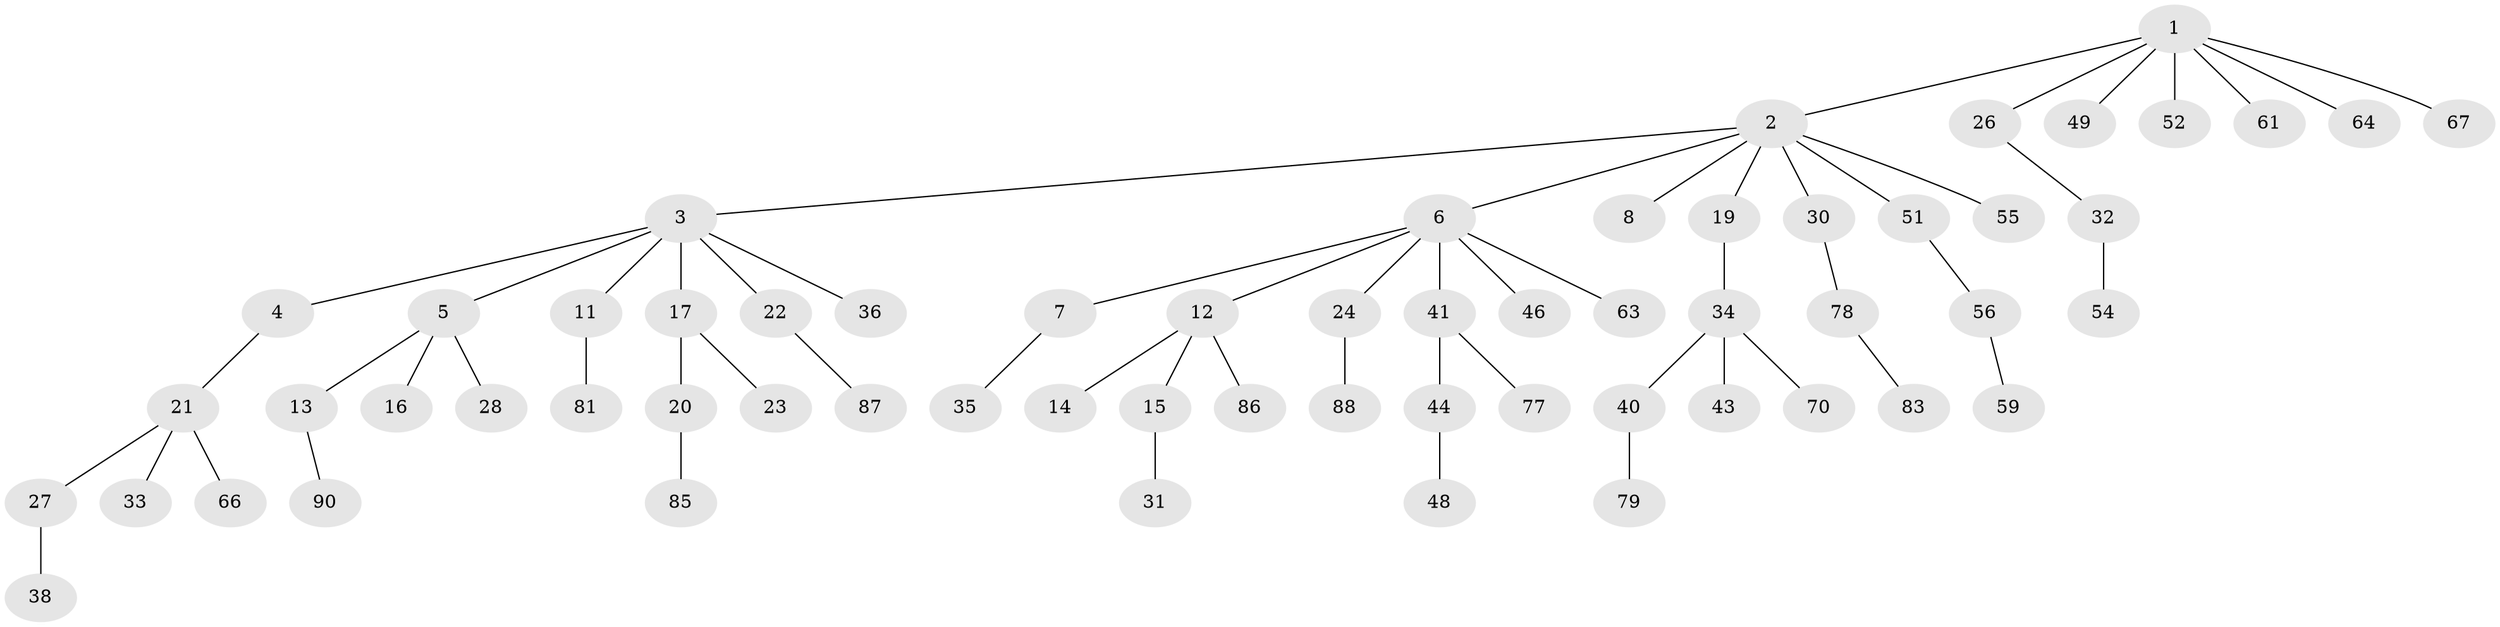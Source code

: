 // Generated by graph-tools (version 1.1) at 2025/52/02/27/25 19:52:12]
// undirected, 61 vertices, 60 edges
graph export_dot {
graph [start="1"]
  node [color=gray90,style=filled];
  1 [super="+45"];
  2 [super="+10"];
  3 [super="+42"];
  4;
  5;
  6 [super="+9"];
  7 [super="+18"];
  8 [super="+37"];
  11;
  12 [super="+29"];
  13 [super="+84"];
  14;
  15 [super="+65"];
  16 [super="+39"];
  17 [super="+76"];
  19;
  20 [super="+47"];
  21 [super="+25"];
  22 [super="+73"];
  23;
  24 [super="+62"];
  26 [super="+75"];
  27;
  28 [super="+68"];
  30;
  31 [super="+82"];
  32 [super="+69"];
  33;
  34 [super="+60"];
  35 [super="+50"];
  36;
  38 [super="+72"];
  40 [super="+53"];
  41 [super="+58"];
  43 [super="+93"];
  44 [super="+89"];
  46;
  48;
  49;
  51 [super="+57"];
  52 [super="+94"];
  54;
  55;
  56;
  59 [super="+74"];
  61 [super="+95"];
  63;
  64 [super="+71"];
  66;
  67;
  70;
  77 [super="+91"];
  78 [super="+92"];
  79 [super="+80"];
  81;
  83;
  85;
  86;
  87;
  88;
  90;
  1 -- 2;
  1 -- 26;
  1 -- 61;
  1 -- 64;
  1 -- 49;
  1 -- 67;
  1 -- 52;
  2 -- 3;
  2 -- 6;
  2 -- 8;
  2 -- 19;
  2 -- 30;
  2 -- 51;
  2 -- 55;
  3 -- 4;
  3 -- 5;
  3 -- 11;
  3 -- 17;
  3 -- 22;
  3 -- 36;
  4 -- 21;
  5 -- 13;
  5 -- 16;
  5 -- 28;
  6 -- 7;
  6 -- 24;
  6 -- 41;
  6 -- 46;
  6 -- 12;
  6 -- 63;
  7 -- 35;
  11 -- 81;
  12 -- 14;
  12 -- 15;
  12 -- 86;
  13 -- 90;
  15 -- 31;
  17 -- 20;
  17 -- 23;
  19 -- 34;
  20 -- 85;
  21 -- 27;
  21 -- 33;
  21 -- 66;
  22 -- 87;
  24 -- 88;
  26 -- 32;
  27 -- 38;
  30 -- 78;
  32 -- 54;
  34 -- 40;
  34 -- 43;
  34 -- 70;
  40 -- 79;
  41 -- 44;
  41 -- 77;
  44 -- 48;
  51 -- 56;
  56 -- 59;
  78 -- 83;
}
